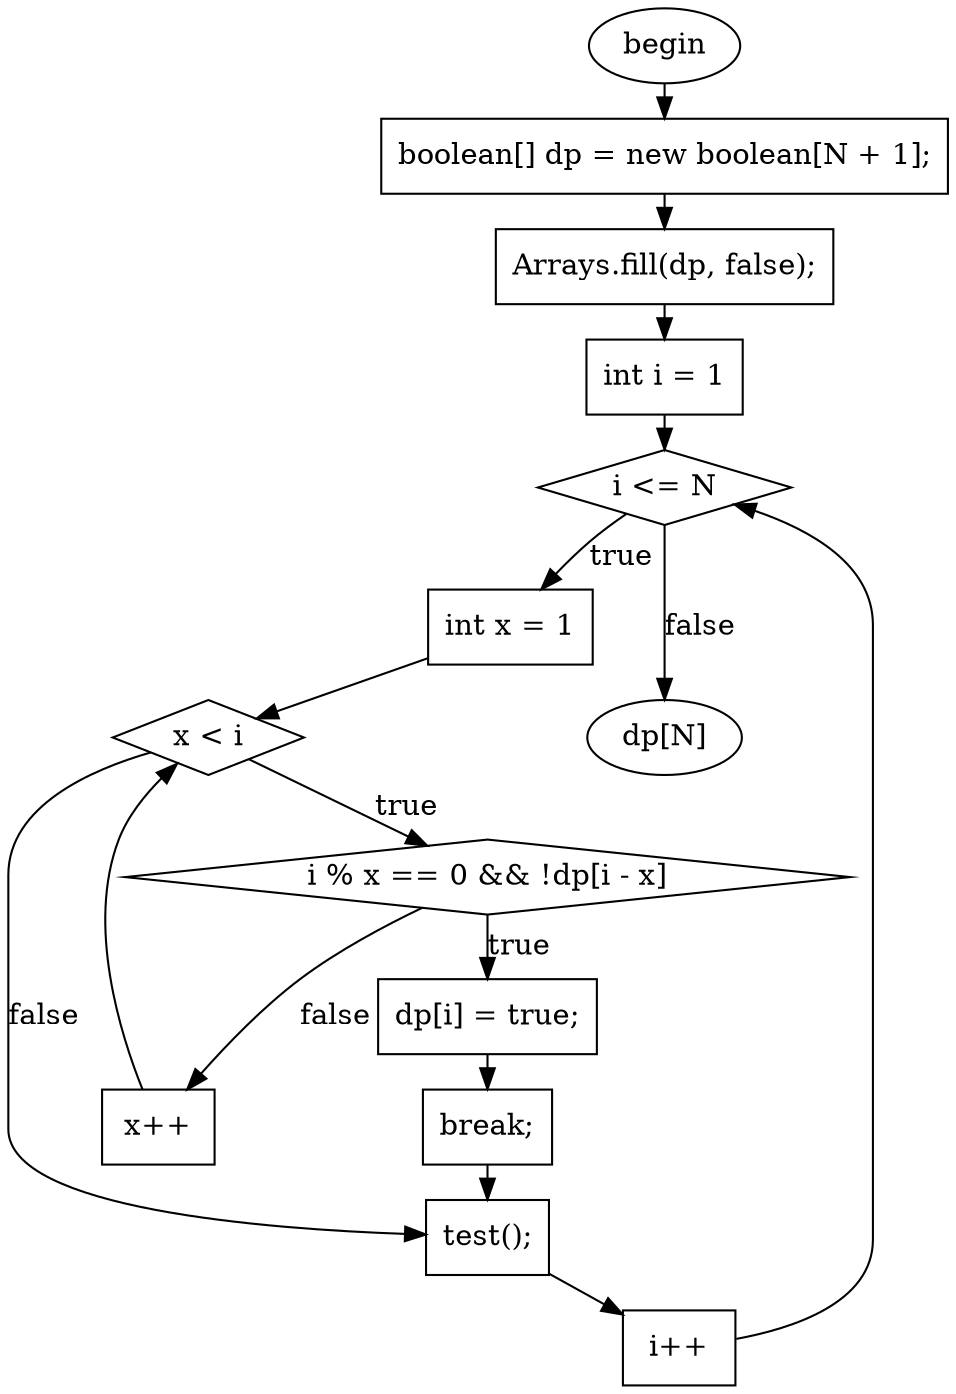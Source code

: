 digraph G{
ranksep = 0.1;
nodesep = 0.1;
F0T0[ shape=ellipse, label="begin", style="filled", fillcolor="white"]
F40T73[ shape=box, label="boolean[] dp = new boolean[N + 1];", style="filled", fillcolor="white"]
F77T99[ shape=box, label="Arrays.fill(dp, false);", style="filled", fillcolor="white"]
F103T271[ shape=box, label="int i = 1", style="filled", fillcolor="white"]
F119T124[ shape=diamond, label="i \<= N", style="filled", fillcolor="white"]
F138T255[ shape=box, label="int x = 1", style="filled", fillcolor="white"]
F154T158[ shape=diamond, label="x \< i", style="filled", fillcolor="white"]
F174T249[ shape=diamond, label="i % x == 0 && !dp[i - x]", style="filled", fillcolor="white"]
F214T226[ shape=box, label="dp[i] = true;", style="filled", fillcolor="white"]
F236T241[ shape=box, label="break;", style="filled", fillcolor="white"]
F161T163[ shape=box, label="x++", style="filled", fillcolor="white"]
F261T267[ shape=box, label="test();", style="filled", fillcolor="white"]
F127T129[ shape=box, label="i++", style="filled", fillcolor="white"]
F274T286[ shape=ellipse, label="dp[N]", style="filled", fillcolor="white"]
F0T0 -> F40T73
F40T73 -> F77T99
F77T99 -> F103T271
F214T226 -> F236T241
F261T267 -> F127T129
F119T124 -> F138T255[label="true", minlen=1]
F154T158 -> F174T249[label="true", minlen=1]
F174T249 -> F214T226[label="true", minlen=1]
F103T271 -> F119T124
F138T255 -> F154T158
F161T163 -> F154T158
F127T129 -> F119T124
F236T241 -> F261T267
F174T249 -> F161T163[label="false", minlen=2]
F154T158 -> F261T267[label="false", minlen=2]
F119T124 -> F274T286[label="false", minlen=2]
}
